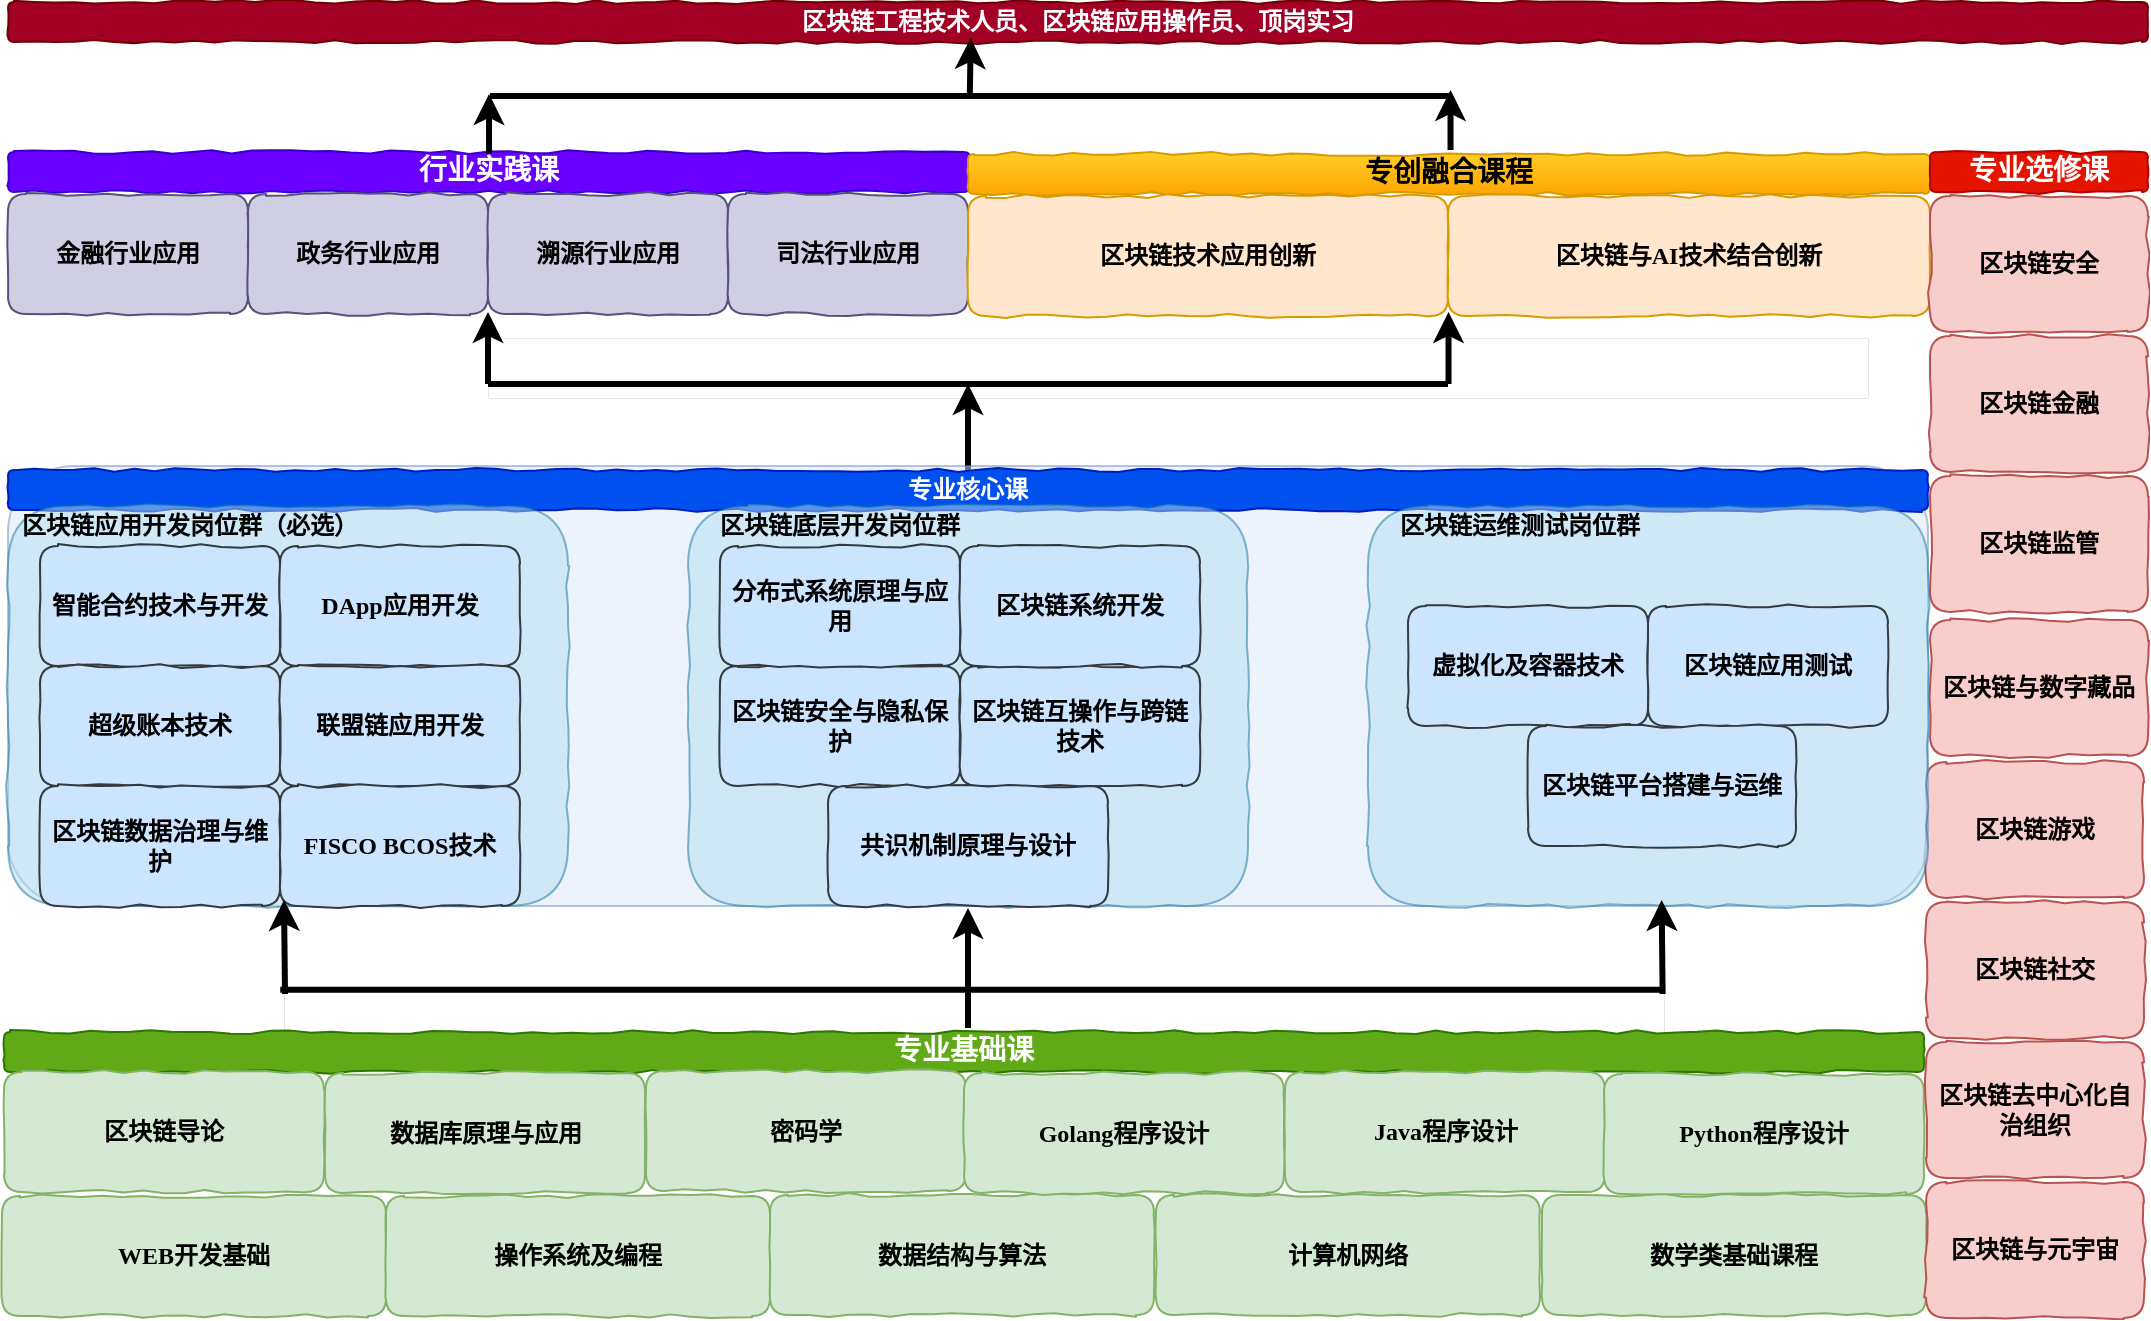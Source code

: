 <mxfile version="22.1.11" type="github">
  <diagram name="第 1 页" id="vJFw21bzTjTVhdT_yDeT">
    <mxGraphModel dx="2336" dy="777" grid="0" gridSize="10" guides="0" tooltips="1" connect="1" arrows="1" fold="1" page="1" pageScale="1" pageWidth="827" pageHeight="1169" math="0" shadow="0">
      <root>
        <mxCell id="0" />
        <mxCell id="1" parent="0" />
        <mxCell id="W4N1N9zn9b0fGI2UVzIe-27" value="" style="group;dashed=1;dashPattern=8 8;strokeWidth=0;strokeColor=default;container=0;" parent="1" vertex="1" connectable="0">
          <mxGeometry x="-617" y="749" width="690" height="30" as="geometry" />
        </mxCell>
        <mxCell id="W4N1N9zn9b0fGI2UVzIe-32" value="" style="group" parent="1" vertex="1" connectable="0">
          <mxGeometry x="-755" y="329" width="481" height="81" as="geometry" />
        </mxCell>
        <mxCell id="W4N1N9zn9b0fGI2UVzIe-33" value="&lt;font style=&quot;font-size: 14px;&quot;&gt;行业实践课&lt;br&gt;&lt;/font&gt;" style="rounded=1;whiteSpace=wrap;html=1;comic=1;fillColor=#6a00ff;strokeColor=#3700CC;fontColor=#ffffff;fontFamily=Comic Sans MS;fontStyle=1;container=0;" parent="W4N1N9zn9b0fGI2UVzIe-32" vertex="1">
          <mxGeometry width="481" height="20" as="geometry" />
        </mxCell>
        <mxCell id="W4N1N9zn9b0fGI2UVzIe-34" value="&lt;div&gt;金融行业应用&lt;/div&gt;" style="rounded=1;whiteSpace=wrap;html=1;comic=1;fontFamily=Comic Sans MS;fillColor=#d0cee2;strokeColor=#56517e;fontStyle=1;container=0;" parent="W4N1N9zn9b0fGI2UVzIe-32" vertex="1">
          <mxGeometry y="21" width="120" height="60" as="geometry" />
        </mxCell>
        <mxCell id="W4N1N9zn9b0fGI2UVzIe-35" value="政务行业应用" style="rounded=1;whiteSpace=wrap;html=1;comic=1;fontFamily=Comic Sans MS;fillColor=#d0cee2;strokeColor=#56517e;fontStyle=1;container=0;" parent="W4N1N9zn9b0fGI2UVzIe-32" vertex="1">
          <mxGeometry x="120" y="21" width="120" height="60" as="geometry" />
        </mxCell>
        <mxCell id="W4N1N9zn9b0fGI2UVzIe-36" value="溯源行业应用" style="rounded=1;whiteSpace=wrap;html=1;comic=1;fontFamily=Comic Sans MS;fillColor=#d0cee2;strokeColor=#56517e;fontStyle=1;container=0;" parent="W4N1N9zn9b0fGI2UVzIe-32" vertex="1">
          <mxGeometry x="240" y="21" width="120" height="60" as="geometry" />
        </mxCell>
        <mxCell id="W4N1N9zn9b0fGI2UVzIe-37" value="司法行业应用" style="rounded=1;whiteSpace=wrap;html=1;comic=1;fontFamily=Comic Sans MS;fillColor=#d0cee2;strokeColor=#56517e;fontStyle=1;container=0;" parent="W4N1N9zn9b0fGI2UVzIe-32" vertex="1">
          <mxGeometry x="360" y="21" width="120" height="60" as="geometry" />
        </mxCell>
        <mxCell id="W4N1N9zn9b0fGI2UVzIe-38" value="" style="group" parent="1" vertex="1" connectable="0">
          <mxGeometry x="-275" y="330" width="481" height="81" as="geometry" />
        </mxCell>
        <mxCell id="W4N1N9zn9b0fGI2UVzIe-39" value="&lt;font style=&quot;font-size: 14px;&quot;&gt;专创融合课程&lt;br&gt;&lt;/font&gt;" style="rounded=1;whiteSpace=wrap;html=1;comic=1;fillColor=#ffcd28;strokeColor=#d79b00;fontFamily=Comic Sans MS;fontStyle=1;container=0;gradientColor=#ffa500;" parent="W4N1N9zn9b0fGI2UVzIe-38" vertex="1">
          <mxGeometry width="481" height="20" as="geometry" />
        </mxCell>
        <mxCell id="W4N1N9zn9b0fGI2UVzIe-40" value="&lt;div&gt;区块链技术应用创新&lt;/div&gt;" style="rounded=1;whiteSpace=wrap;html=1;comic=1;fontFamily=Comic Sans MS;fillColor=#ffe6cc;strokeColor=#d79b00;fontStyle=1;container=0;" parent="W4N1N9zn9b0fGI2UVzIe-38" vertex="1">
          <mxGeometry y="21" width="240" height="60" as="geometry" />
        </mxCell>
        <mxCell id="W4N1N9zn9b0fGI2UVzIe-41" value="&lt;div&gt;&lt;/div&gt;区块链与AI技术&lt;span style=&quot;background-color: initial;&quot;&gt;结合创新&lt;/span&gt;" style="rounded=1;whiteSpace=wrap;html=1;comic=1;fontFamily=Comic Sans MS;fillColor=#ffe6cc;strokeColor=#d79b00;fontStyle=1;container=0;" parent="W4N1N9zn9b0fGI2UVzIe-38" vertex="1">
          <mxGeometry x="240" y="21" width="241" height="60" as="geometry" />
        </mxCell>
        <mxCell id="W4N1N9zn9b0fGI2UVzIe-42" value="" style="group;dashed=1;dashPattern=8 8;strokeWidth=0;strokeColor=default;container=0;" parent="1" vertex="1" connectable="0">
          <mxGeometry x="-515" y="422" width="690" height="30" as="geometry" />
        </mxCell>
        <mxCell id="W4N1N9zn9b0fGI2UVzIe-44" value="&lt;font style=&quot;font-size: 14px;&quot;&gt;专业选修课&lt;br&gt;&lt;/font&gt;" style="rounded=1;whiteSpace=wrap;html=1;comic=1;fillColor=#e51400;strokeColor=#B20000;fontFamily=Comic Sans MS;fontStyle=1;container=0;fontColor=#ffffff;" parent="1" vertex="1">
          <mxGeometry x="206" y="329" width="109" height="20" as="geometry" />
        </mxCell>
        <mxCell id="W4N1N9zn9b0fGI2UVzIe-45" value="&lt;div&gt;区块链安全&lt;/div&gt;" style="rounded=1;whiteSpace=wrap;html=1;comic=1;fontFamily=Comic Sans MS;fillColor=#f8cecc;strokeColor=#b85450;fontStyle=1;container=0;" parent="1" vertex="1">
          <mxGeometry x="206" y="351" width="109" height="68" as="geometry" />
        </mxCell>
        <mxCell id="W4N1N9zn9b0fGI2UVzIe-49" value="区块链工程技术人员、区块链应用操作员、顶岗实习" style="rounded=1;whiteSpace=wrap;html=1;comic=1;fillColor=#a20025;strokeColor=#6F0000;fontFamily=Comic Sans MS;fontStyle=1;fontColor=#ffffff;" parent="1" vertex="1">
          <mxGeometry x="-755" y="254" width="1070" height="20" as="geometry" />
        </mxCell>
        <mxCell id="W4N1N9zn9b0fGI2UVzIe-55" value="" style="group" parent="1" vertex="1" connectable="0">
          <mxGeometry x="-514" y="254" width="480.26" height="60" as="geometry" />
        </mxCell>
        <mxCell id="W4N1N9zn9b0fGI2UVzIe-56" value="" style="endArrow=classic;html=1;rounded=0;strokeWidth=3;" parent="W4N1N9zn9b0fGI2UVzIe-55" edge="1">
          <mxGeometry width="50" height="50" relative="1" as="geometry">
            <mxPoint x="480.26" y="74" as="sourcePoint" />
            <mxPoint x="480.26" y="44" as="targetPoint" />
          </mxGeometry>
        </mxCell>
        <mxCell id="W4N1N9zn9b0fGI2UVzIe-57" value="" style="endArrow=none;html=1;rounded=0;strokeWidth=3;" parent="W4N1N9zn9b0fGI2UVzIe-55" edge="1">
          <mxGeometry width="50" height="50" relative="1" as="geometry">
            <mxPoint y="47" as="sourcePoint" />
            <mxPoint x="480" y="47" as="targetPoint" />
          </mxGeometry>
        </mxCell>
        <mxCell id="W4N1N9zn9b0fGI2UVzIe-58" value="" style="endArrow=classic;html=1;rounded=0;exitX=0.5;exitY=0;exitDx=0;exitDy=0;strokeWidth=3;" parent="1" edge="1">
          <mxGeometry width="50" height="50" relative="1" as="geometry">
            <mxPoint x="-274.12" y="302" as="sourcePoint" />
            <mxPoint x="-273.62" y="272" as="targetPoint" />
          </mxGeometry>
        </mxCell>
        <mxCell id="W4N1N9zn9b0fGI2UVzIe-59" value="" style="endArrow=classic;html=1;rounded=0;strokeWidth=3;" parent="1" edge="1">
          <mxGeometry width="50" height="50" relative="1" as="geometry">
            <mxPoint x="-514.48" y="330" as="sourcePoint" />
            <mxPoint x="-514.48" y="300" as="targetPoint" />
          </mxGeometry>
        </mxCell>
        <mxCell id="W4N1N9zn9b0fGI2UVzIe-89" value="" style="group" parent="1" vertex="1" connectable="0">
          <mxGeometry x="-758" y="770" width="962" height="141" as="geometry" />
        </mxCell>
        <mxCell id="W4N1N9zn9b0fGI2UVzIe-2" value="" style="group" parent="W4N1N9zn9b0fGI2UVzIe-89" vertex="1" connectable="0">
          <mxGeometry x="1" width="960" height="80" as="geometry" />
        </mxCell>
        <mxCell id="W4N1N9zn9b0fGI2UVzIe-3" value="&lt;font style=&quot;font-size: 14px;&quot;&gt;专业基础课&lt;br&gt;&lt;/font&gt;" style="rounded=1;whiteSpace=wrap;html=1;comic=1;fillColor=#60a917;strokeColor=#2D7600;fontColor=#FFFFFF;fontFamily=Comic Sans MS;fontStyle=1" parent="W4N1N9zn9b0fGI2UVzIe-2" vertex="1">
          <mxGeometry y="-1" width="960" height="20" as="geometry" />
        </mxCell>
        <mxCell id="W4N1N9zn9b0fGI2UVzIe-61" value="WEB开发基础" style="rounded=1;whiteSpace=wrap;html=1;comic=1;fontFamily=Comic Sans MS;fillColor=#d5e8d4;strokeColor=#82b366;fontColor=#000000;fontStyle=1" parent="W4N1N9zn9b0fGI2UVzIe-89" vertex="1">
          <mxGeometry y="81" width="192" height="60" as="geometry" />
        </mxCell>
        <mxCell id="W4N1N9zn9b0fGI2UVzIe-62" value="操作系统及编程" style="rounded=1;whiteSpace=wrap;html=1;comic=1;fontFamily=Comic Sans MS;fillColor=#d5e8d4;strokeColor=#82b366;fontColor=#000000;fontStyle=1" parent="W4N1N9zn9b0fGI2UVzIe-89" vertex="1">
          <mxGeometry x="192" y="81" width="192" height="60" as="geometry" />
        </mxCell>
        <mxCell id="W4N1N9zn9b0fGI2UVzIe-63" value="数据结构与算法" style="rounded=1;whiteSpace=wrap;html=1;comic=1;fontFamily=Comic Sans MS;fillColor=#d5e8d4;strokeColor=#82b366;fontColor=#000000;fontStyle=1" parent="W4N1N9zn9b0fGI2UVzIe-89" vertex="1">
          <mxGeometry x="384" y="80.5" width="192" height="60" as="geometry" />
        </mxCell>
        <mxCell id="W4N1N9zn9b0fGI2UVzIe-64" value="计算机网络" style="rounded=1;whiteSpace=wrap;html=1;comic=1;fontFamily=Comic Sans MS;fillColor=#d5e8d4;strokeColor=#82b366;fontColor=#000000;fontStyle=1" parent="W4N1N9zn9b0fGI2UVzIe-89" vertex="1">
          <mxGeometry x="577" y="80.5" width="192" height="60" as="geometry" />
        </mxCell>
        <mxCell id="W4N1N9zn9b0fGI2UVzIe-65" value="数学类基础课程" style="rounded=1;whiteSpace=wrap;html=1;comic=1;fontFamily=Comic Sans MS;fillColor=#d5e8d4;strokeColor=#82b366;fontColor=#000000;fontStyle=1" parent="W4N1N9zn9b0fGI2UVzIe-89" vertex="1">
          <mxGeometry x="770" y="80.5" width="192" height="60" as="geometry" />
        </mxCell>
        <mxCell id="W4N1N9zn9b0fGI2UVzIe-69" value="区块链导论" style="rounded=1;whiteSpace=wrap;html=1;comic=1;fontFamily=Comic Sans MS;fillColor=#d5e8d4;strokeColor=#82b366;fontColor=#000000;fontStyle=1" parent="W4N1N9zn9b0fGI2UVzIe-89" vertex="1">
          <mxGeometry x="1" y="19" width="160" height="60" as="geometry" />
        </mxCell>
        <mxCell id="W4N1N9zn9b0fGI2UVzIe-70" value="数据库原理与应用" style="rounded=1;whiteSpace=wrap;html=1;comic=1;fontFamily=Comic Sans MS;fillColor=#d5e8d4;strokeColor=#82b366;fontColor=#000000;fontStyle=1" parent="W4N1N9zn9b0fGI2UVzIe-89" vertex="1">
          <mxGeometry x="161.5" y="19.5" width="160" height="60" as="geometry" />
        </mxCell>
        <mxCell id="W4N1N9zn9b0fGI2UVzIe-71" value="密码学" style="rounded=1;whiteSpace=wrap;html=1;comic=1;fontFamily=Comic Sans MS;fillColor=#d5e8d4;strokeColor=#82b366;fontColor=#000000;fontStyle=1" parent="W4N1N9zn9b0fGI2UVzIe-89" vertex="1">
          <mxGeometry x="322" y="18.5" width="160" height="60" as="geometry" />
        </mxCell>
        <mxCell id="W4N1N9zn9b0fGI2UVzIe-72" value="Golang程序设计" style="rounded=1;whiteSpace=wrap;html=1;comic=1;fontFamily=Comic Sans MS;fillColor=#d5e8d4;strokeColor=#82b366;fontColor=#000000;fontStyle=1" parent="W4N1N9zn9b0fGI2UVzIe-89" vertex="1">
          <mxGeometry x="481" y="19.5" width="160" height="60" as="geometry" />
        </mxCell>
        <mxCell id="W4N1N9zn9b0fGI2UVzIe-73" value="Java程序设计" style="rounded=1;whiteSpace=wrap;html=1;comic=1;fontFamily=Comic Sans MS;fillColor=#d5e8d4;strokeColor=#82b366;fontColor=#000000;fontStyle=1" parent="W4N1N9zn9b0fGI2UVzIe-89" vertex="1">
          <mxGeometry x="641.5" y="19" width="160" height="60" as="geometry" />
        </mxCell>
        <mxCell id="W4N1N9zn9b0fGI2UVzIe-74" value="Python程序设计" style="rounded=1;whiteSpace=wrap;html=1;comic=1;fontFamily=Comic Sans MS;fillColor=#d5e8d4;strokeColor=#82b366;fontColor=#000000;fontStyle=1" parent="W4N1N9zn9b0fGI2UVzIe-89" vertex="1">
          <mxGeometry x="801" y="20" width="160" height="60" as="geometry" />
        </mxCell>
        <mxCell id="W4N1N9zn9b0fGI2UVzIe-29" value="" style="endArrow=classic;html=1;rounded=0;strokeWidth=3;" parent="1" edge="1">
          <mxGeometry width="50" height="50" relative="1" as="geometry">
            <mxPoint x="-275" y="767" as="sourcePoint" />
            <mxPoint x="-275" y="707" as="targetPoint" />
          </mxGeometry>
        </mxCell>
        <mxCell id="W4N1N9zn9b0fGI2UVzIe-51" value="" style="endArrow=classic;html=1;rounded=0;strokeWidth=3;exitX=0.5;exitY=0;exitDx=0;exitDy=0;" parent="1" edge="1">
          <mxGeometry width="50" height="50" relative="1" as="geometry">
            <mxPoint x="-275" y="488" as="sourcePoint" />
            <mxPoint x="-275" y="445" as="targetPoint" />
          </mxGeometry>
        </mxCell>
        <mxCell id="W4N1N9zn9b0fGI2UVzIe-52" value="" style="endArrow=classic;html=1;rounded=0;strokeWidth=3;" parent="1" edge="1">
          <mxGeometry width="50" height="50" relative="1" as="geometry">
            <mxPoint x="-515" y="445" as="sourcePoint" />
            <mxPoint x="-515" y="409" as="targetPoint" />
          </mxGeometry>
        </mxCell>
        <mxCell id="W4N1N9zn9b0fGI2UVzIe-53" value="" style="endArrow=classic;html=1;rounded=0;strokeWidth=3;" parent="1" edge="1">
          <mxGeometry width="50" height="50" relative="1" as="geometry">
            <mxPoint x="-34.74" y="445" as="sourcePoint" />
            <mxPoint x="-34.74" y="409" as="targetPoint" />
          </mxGeometry>
        </mxCell>
        <mxCell id="W4N1N9zn9b0fGI2UVzIe-54" value="" style="endArrow=none;html=1;rounded=0;strokeWidth=3;" parent="1" edge="1">
          <mxGeometry width="50" height="50" relative="1" as="geometry">
            <mxPoint x="-515" y="445" as="sourcePoint" />
            <mxPoint x="-35" y="445" as="targetPoint" />
          </mxGeometry>
        </mxCell>
        <mxCell id="W4N1N9zn9b0fGI2UVzIe-137" value="&lt;div&gt;区块链金融&lt;/div&gt;" style="rounded=1;whiteSpace=wrap;html=1;comic=1;fontFamily=Comic Sans MS;fillColor=#f8cecc;strokeColor=#b85450;fontStyle=1;container=0;" parent="1" vertex="1">
          <mxGeometry x="206" y="421" width="109" height="68" as="geometry" />
        </mxCell>
        <mxCell id="W4N1N9zn9b0fGI2UVzIe-138" value="&lt;div&gt;区块链监管&lt;/div&gt;" style="rounded=1;whiteSpace=wrap;html=1;comic=1;fontFamily=Comic Sans MS;fillColor=#f8cecc;strokeColor=#b85450;fontStyle=1;container=0;" parent="1" vertex="1">
          <mxGeometry x="206" y="491" width="109" height="68" as="geometry" />
        </mxCell>
        <mxCell id="W4N1N9zn9b0fGI2UVzIe-139" value="&lt;div&gt;区块链与数字藏品&lt;/div&gt;" style="rounded=1;whiteSpace=wrap;html=1;comic=1;fontFamily=Comic Sans MS;fillColor=#f8cecc;strokeColor=#b85450;fontStyle=1;container=0;" parent="1" vertex="1">
          <mxGeometry x="206" y="563" width="109" height="68" as="geometry" />
        </mxCell>
        <mxCell id="W4N1N9zn9b0fGI2UVzIe-140" value="&lt;div&gt;区块链游戏&lt;/div&gt;" style="rounded=1;whiteSpace=wrap;html=1;comic=1;fontFamily=Comic Sans MS;fillColor=#f8cecc;strokeColor=#b85450;fontStyle=1;container=0;" parent="1" vertex="1">
          <mxGeometry x="204" y="634" width="109" height="68" as="geometry" />
        </mxCell>
        <mxCell id="W4N1N9zn9b0fGI2UVzIe-141" value="&lt;div&gt;区块链社交&lt;/div&gt;" style="rounded=1;whiteSpace=wrap;html=1;comic=1;fontFamily=Comic Sans MS;fillColor=#f8cecc;strokeColor=#b85450;fontStyle=1;container=0;" parent="1" vertex="1">
          <mxGeometry x="204" y="704" width="109" height="68" as="geometry" />
        </mxCell>
        <mxCell id="W4N1N9zn9b0fGI2UVzIe-142" value="&lt;div&gt;区块链去中心化自治组织&lt;/div&gt;" style="rounded=1;whiteSpace=wrap;html=1;comic=1;fontFamily=Comic Sans MS;fillColor=#f8cecc;strokeColor=#b85450;fontStyle=1;container=0;" parent="1" vertex="1">
          <mxGeometry x="204" y="774" width="109" height="68" as="geometry" />
        </mxCell>
        <mxCell id="W4N1N9zn9b0fGI2UVzIe-143" value="&lt;div&gt;区块链与元宇宙&lt;/div&gt;" style="rounded=1;whiteSpace=wrap;html=1;comic=1;fontFamily=Comic Sans MS;fillColor=#f8cecc;strokeColor=#b85450;fontStyle=1;container=0;" parent="1" vertex="1">
          <mxGeometry x="204" y="844" width="109" height="68" as="geometry" />
        </mxCell>
        <mxCell id="atn7iwoYlmSWLf445jFX-1" value="" style="group;rounded=1;" vertex="1" connectable="0" parent="1">
          <mxGeometry x="-755" y="486" width="960" height="220" as="geometry" />
        </mxCell>
        <mxCell id="atn7iwoYlmSWLf445jFX-2" value="" style="rounded=1;whiteSpace=wrap;html=1;opacity=50;fillColor=#dae8fc;strokeColor=#6c8ebf;glass=0;" vertex="1" parent="atn7iwoYlmSWLf445jFX-1">
          <mxGeometry width="960" height="220" as="geometry" />
        </mxCell>
        <mxCell id="atn7iwoYlmSWLf445jFX-3" value="专业核心课" style="rounded=1;whiteSpace=wrap;html=1;comic=1;fillColor=#0050ef;strokeColor=#001DBC;fontColor=#FFFFFF;fontFamily=Comic Sans MS;fontStyle=1" vertex="1" parent="atn7iwoYlmSWLf445jFX-1">
          <mxGeometry y="2" width="960" height="20" as="geometry" />
        </mxCell>
        <mxCell id="atn7iwoYlmSWLf445jFX-4" value="" style="rounded=1;whiteSpace=wrap;html=1;comic=1;fontFamily=Comic Sans MS;fillColor=#b1ddf0;strokeColor=#10739e;fontColor=#FFFFFF;fontStyle=1;opacity=50;" vertex="1" parent="atn7iwoYlmSWLf445jFX-1">
          <mxGeometry y="20" width="280" height="200" as="geometry" />
        </mxCell>
        <mxCell id="atn7iwoYlmSWLf445jFX-5" value="区块链应用开发岗位群（必选）" style="text;html=1;strokeColor=none;fillColor=none;align=center;verticalAlign=middle;whiteSpace=wrap;rounded=0;fontFamily=Comic Sans MS;fontColor=#000000;fontStyle=1" vertex="1" parent="atn7iwoYlmSWLf445jFX-1">
          <mxGeometry x="6" y="20" width="170" height="20" as="geometry" />
        </mxCell>
        <mxCell id="atn7iwoYlmSWLf445jFX-6" value="&lt;div&gt;智能合约技术与开发&lt;/div&gt;" style="rounded=1;whiteSpace=wrap;html=1;comic=1;fontFamily=Comic Sans MS;fillColor=#cce5ff;strokeColor=#36393d;fontStyle=1" vertex="1" parent="atn7iwoYlmSWLf445jFX-1">
          <mxGeometry x="16" y="40" width="120" height="60" as="geometry" />
        </mxCell>
        <mxCell id="atn7iwoYlmSWLf445jFX-7" value="&lt;div&gt;DApp应用开发&lt;/div&gt;" style="rounded=1;whiteSpace=wrap;html=1;comic=1;fontFamily=Comic Sans MS;fillColor=#cce5ff;strokeColor=#36393d;fontStyle=1" vertex="1" parent="atn7iwoYlmSWLf445jFX-1">
          <mxGeometry x="136" y="40" width="120" height="60" as="geometry" />
        </mxCell>
        <mxCell id="atn7iwoYlmSWLf445jFX-8" value="&lt;div&gt;超级账本技术&lt;/div&gt;" style="rounded=1;whiteSpace=wrap;html=1;comic=1;fontFamily=Comic Sans MS;fillColor=#cce5ff;strokeColor=#36393d;fontStyle=1" vertex="1" parent="atn7iwoYlmSWLf445jFX-1">
          <mxGeometry x="16" y="100" width="120" height="60" as="geometry" />
        </mxCell>
        <mxCell id="atn7iwoYlmSWLf445jFX-9" value="联盟链应用开发" style="rounded=1;whiteSpace=wrap;html=1;comic=1;fontFamily=Comic Sans MS;fillColor=#cce5ff;strokeColor=#36393d;fontStyle=1" vertex="1" parent="atn7iwoYlmSWLf445jFX-1">
          <mxGeometry x="136" y="100" width="120" height="60" as="geometry" />
        </mxCell>
        <mxCell id="atn7iwoYlmSWLf445jFX-10" value="" style="rounded=1;whiteSpace=wrap;html=1;comic=1;fontFamily=Comic Sans MS;fillColor=#b1ddf0;strokeColor=#10739e;fontColor=#FFFFFF;fontStyle=1;opacity=50;" vertex="1" parent="atn7iwoYlmSWLf445jFX-1">
          <mxGeometry x="340" y="20" width="280" height="200" as="geometry" />
        </mxCell>
        <mxCell id="atn7iwoYlmSWLf445jFX-11" value="区块链底层开发岗位群" style="text;html=1;strokeColor=none;fillColor=none;align=center;verticalAlign=middle;whiteSpace=wrap;rounded=0;fontFamily=Comic Sans MS;fontColor=#000000;fontStyle=1" vertex="1" parent="atn7iwoYlmSWLf445jFX-1">
          <mxGeometry x="346" y="20" width="140" height="20" as="geometry" />
        </mxCell>
        <mxCell id="atn7iwoYlmSWLf445jFX-12" value="&lt;div&gt;区块链安全与隐私保护&lt;/div&gt;" style="rounded=1;whiteSpace=wrap;html=1;comic=1;fontFamily=Comic Sans MS;fillColor=#cce5ff;strokeColor=#36393d;fontStyle=1" vertex="1" parent="atn7iwoYlmSWLf445jFX-1">
          <mxGeometry x="356" y="100" width="120" height="60" as="geometry" />
        </mxCell>
        <mxCell id="atn7iwoYlmSWLf445jFX-13" value="&lt;div&gt;区块链互操作与跨链技术&lt;/div&gt;" style="rounded=1;whiteSpace=wrap;html=1;comic=1;fontFamily=Comic Sans MS;fillColor=#cce5ff;strokeColor=#36393d;fontStyle=1" vertex="1" parent="atn7iwoYlmSWLf445jFX-1">
          <mxGeometry x="476" y="100" width="120" height="60" as="geometry" />
        </mxCell>
        <mxCell id="atn7iwoYlmSWLf445jFX-14" value="" style="rounded=1;whiteSpace=wrap;html=1;comic=1;fontFamily=Comic Sans MS;fillColor=#b1ddf0;strokeColor=#10739e;fontColor=#FFFFFF;fontStyle=1;opacity=50;" vertex="1" parent="atn7iwoYlmSWLf445jFX-1">
          <mxGeometry x="680" y="20" width="280" height="200" as="geometry" />
        </mxCell>
        <mxCell id="atn7iwoYlmSWLf445jFX-15" value="区块链运维测试岗位群" style="text;html=1;strokeColor=none;fillColor=none;align=center;verticalAlign=middle;whiteSpace=wrap;rounded=0;fontFamily=Comic Sans MS;fontColor=#000000;fontStyle=1" vertex="1" parent="atn7iwoYlmSWLf445jFX-1">
          <mxGeometry x="686" y="20" width="140" height="20" as="geometry" />
        </mxCell>
        <mxCell id="atn7iwoYlmSWLf445jFX-16" value="&lt;div&gt;虚拟化及容器技术&lt;/div&gt;" style="rounded=1;whiteSpace=wrap;html=1;comic=1;fontFamily=Comic Sans MS;fillColor=#cce5ff;strokeColor=#36393d;fontStyle=1" vertex="1" parent="atn7iwoYlmSWLf445jFX-1">
          <mxGeometry x="700" y="70" width="120" height="60" as="geometry" />
        </mxCell>
        <mxCell id="atn7iwoYlmSWLf445jFX-17" value="&lt;div&gt;区块链应用测试&lt;/div&gt;" style="rounded=1;whiteSpace=wrap;html=1;comic=1;fontFamily=Comic Sans MS;fillColor=#cce5ff;strokeColor=#36393d;fontStyle=1" vertex="1" parent="atn7iwoYlmSWLf445jFX-1">
          <mxGeometry x="820" y="70" width="120" height="60" as="geometry" />
        </mxCell>
        <mxCell id="atn7iwoYlmSWLf445jFX-18" value="&lt;div&gt;区块链平台搭建与运维&lt;/div&gt;" style="rounded=1;whiteSpace=wrap;html=1;comic=1;fontFamily=Comic Sans MS;fillColor=#cce5ff;strokeColor=#36393d;fontStyle=1" vertex="1" parent="atn7iwoYlmSWLf445jFX-1">
          <mxGeometry x="760" y="130" width="134" height="60" as="geometry" />
        </mxCell>
        <mxCell id="atn7iwoYlmSWLf445jFX-19" value="&lt;div&gt;分布式系统原理与应用&lt;/div&gt;" style="rounded=1;whiteSpace=wrap;html=1;comic=1;fontFamily=Comic Sans MS;fillColor=#cce5ff;strokeColor=#36393d;fontStyle=1" vertex="1" parent="atn7iwoYlmSWLf445jFX-1">
          <mxGeometry x="356" y="40" width="120" height="60" as="geometry" />
        </mxCell>
        <mxCell id="atn7iwoYlmSWLf445jFX-20" value="&lt;div&gt;区块链系统开发&lt;/div&gt;" style="rounded=1;whiteSpace=wrap;html=1;comic=1;fontFamily=Comic Sans MS;fillColor=#cce5ff;strokeColor=#36393d;fontStyle=1" vertex="1" parent="atn7iwoYlmSWLf445jFX-1">
          <mxGeometry x="476" y="40" width="120" height="60" as="geometry" />
        </mxCell>
        <mxCell id="atn7iwoYlmSWLf445jFX-21" value="&lt;div&gt;共识机制原理与设计&lt;/div&gt;" style="rounded=1;whiteSpace=wrap;html=1;comic=1;fontFamily=Comic Sans MS;fillColor=#cce5ff;strokeColor=#36393d;fontStyle=1" vertex="1" parent="atn7iwoYlmSWLf445jFX-1">
          <mxGeometry x="410" y="160" width="140" height="60" as="geometry" />
        </mxCell>
        <mxCell id="atn7iwoYlmSWLf445jFX-22" value="&lt;div&gt;区块链数据治理与维护&lt;/div&gt;" style="rounded=1;whiteSpace=wrap;html=1;comic=1;fontFamily=Comic Sans MS;fillColor=#cce5ff;strokeColor=#36393d;fontStyle=1" vertex="1" parent="atn7iwoYlmSWLf445jFX-1">
          <mxGeometry x="16" y="160" width="120" height="60" as="geometry" />
        </mxCell>
        <mxCell id="atn7iwoYlmSWLf445jFX-23" value="&lt;div&gt;FISCO BCOS技术&lt;/div&gt;" style="rounded=1;whiteSpace=wrap;html=1;comic=1;fontFamily=Comic Sans MS;fillColor=#cce5ff;strokeColor=#36393d;fontStyle=1" vertex="1" parent="atn7iwoYlmSWLf445jFX-1">
          <mxGeometry x="136" y="160" width="120" height="60" as="geometry" />
        </mxCell>
        <mxCell id="atn7iwoYlmSWLf445jFX-27" value="" style="endArrow=none;html=1;rounded=0;strokeWidth=3;" edge="1" parent="1">
          <mxGeometry width="50" height="50" relative="1" as="geometry">
            <mxPoint x="-618.87" y="747.82" as="sourcePoint" />
            <mxPoint x="71.13" y="747.82" as="targetPoint" />
          </mxGeometry>
        </mxCell>
        <mxCell id="atn7iwoYlmSWLf445jFX-28" value="" style="endArrow=classic;html=1;rounded=0;exitX=0.5;exitY=0;exitDx=0;exitDy=0;strokeWidth=3;" edge="1" parent="1">
          <mxGeometry width="50" height="50" relative="1" as="geometry">
            <mxPoint x="-616.5" y="750" as="sourcePoint" />
            <mxPoint x="-617" y="703" as="targetPoint" />
          </mxGeometry>
        </mxCell>
        <mxCell id="atn7iwoYlmSWLf445jFX-29" value="" style="endArrow=classic;html=1;rounded=0;exitX=0.5;exitY=0;exitDx=0;exitDy=0;strokeWidth=3;" edge="1" parent="1">
          <mxGeometry width="50" height="50" relative="1" as="geometry">
            <mxPoint x="72.32" y="750" as="sourcePoint" />
            <mxPoint x="71.82" y="703" as="targetPoint" />
          </mxGeometry>
        </mxCell>
      </root>
    </mxGraphModel>
  </diagram>
</mxfile>
